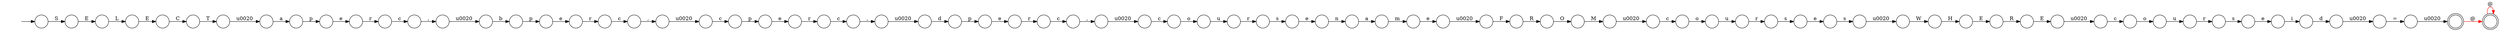 digraph Automaton {
  rankdir = LR;
  0 [shape=circle,label=""];
  0 -> 49 [label="r"]
  1 [shape=circle,label=""];
  1 -> 2 [label="T"]
  2 [shape=circle,label=""];
  2 -> 58 [label="\u0020"]
  3 [shape=circle,label=""];
  3 -> 23 [label="p"]
  4 [shape=circle,label=""];
  4 -> 74 [label="c"]
  5 [shape=circle,label=""];
  5 -> 25 [label="="]
  6 [shape=circle,label=""];
  6 -> 5 [label="\u0020"]
  7 [shape=circle,label=""];
  7 -> 76 [label="r"]
  8 [shape=circle,label=""];
  8 -> 54 [label="o"]
  9 [shape=doublecircle,label=""];
  9 -> 57 [label="@",color=red]
  10 [shape=circle,label=""];
  10 -> 37 [label="u"]
  11 [shape=circle,label=""];
  11 -> 10 [label="o"]
  12 [shape=circle,label=""];
  12 -> 73 [label="e"]
  13 [shape=circle,label=""];
  13 -> 20 [label="u"]
  14 [shape=circle,label=""];
  14 -> 7 [label="e"]
  15 [shape=circle,label=""];
  15 -> 29 [label="r"]
  16 [shape=circle,label=""];
  16 -> 27 [label="E"]
  17 [shape=circle,label=""];
  17 -> 32 [label=","]
  18 [shape=circle,label=""];
  18 -> 75 [label="s"]
  19 [shape=circle,label=""];
  19 -> 66 [label="e"]
  20 [shape=circle,label=""];
  20 -> 18 [label="r"]
  21 [shape=circle,label=""];
  21 -> 6 [label="d"]
  22 [shape=circle,label=""];
  22 -> 71 [label="r"]
  23 [shape=circle,label=""];
  23 -> 15 [label="e"]
  24 [shape=circle,label=""];
  24 -> 36 [label=","]
  25 [shape=circle,label=""];
  25 -> 9 [label="\u0020"]
  26 [shape=circle,label=""];
  26 -> 22 [label="e"]
  27 [shape=circle,label=""];
  27 -> 52 [label="R"]
  28 [shape=circle,label=""];
  28 -> 64 [label="E"]
  29 [shape=circle,label=""];
  29 -> 68 [label="c"]
  30 [shape=circle,label=""];
  30 -> 50 [label="\u0020"]
  31 [shape=circle,label=""];
  31 -> 13 [label="o"]
  32 [shape=circle,label=""];
  32 -> 4 [label="\u0020"]
  33 [shape=circle,label=""];
  33 -> 16 [label="H"]
  34 [shape=circle,label=""];
  34 -> 51 [label="M"]
  35 [shape=circle,label=""];
  35 -> 72 [label="p"]
  36 [shape=circle,label=""];
  36 -> 63 [label="\u0020"]
  37 [shape=circle,label=""];
  37 -> 39 [label="r"]
  38 [shape=circle,label=""];
  38 -> 31 [label="c"]
  39 [shape=circle,label=""];
  39 -> 70 [label="s"]
  40 [shape=circle,label=""];
  40 -> 33 [label="W"]
  41 [shape=circle,label=""];
  41 -> 62 [label="\u0020"]
  42 [shape=circle,label=""];
  42 -> 77 [label="a"]
  43 [shape=circle,label=""];
  43 -> 41 [label=","]
  44 [shape=circle,label=""];
  44 -> 40 [label="\u0020"]
  45 [shape=circle,label=""];
  45 -> 1 [label="C"]
  46 [shape=circle,label=""];
  46 -> 42 [label="n"]
  47 [shape=circle,label=""];
  47 -> 24 [label="c"]
  48 [shape=circle,label=""];
  48 -> 34 [label="O"]
  49 [shape=circle,label=""];
  49 -> 19 [label="s"]
  50 [shape=circle,label=""];
  50 -> 8 [label="c"]
  51 [shape=circle,label=""];
  51 -> 38 [label="\u0020"]
  52 [shape=circle,label=""];
  52 -> 30 [label="E"]
  53 [shape=circle,label=""];
  53 -> 59 [label="F"]
  54 [shape=circle,label=""];
  54 -> 0 [label="u"]
  55 [shape=circle,label=""];
  55 -> 11 [label="c"]
  56 [shape=circle,label=""];
  56 -> 26 [label="p"]
  57 [shape=doublecircle,label=""];
  57 -> 57 [label="@",color=red]
  58 [shape=circle,label=""];
  58 -> 35 [label="a"]
  59 [shape=circle,label=""];
  59 -> 48 [label="R"]
  60 [shape=circle,label=""];
  60 -> 55 [label="\u0020"]
  61 [shape=circle,label=""];
  61 -> 47 [label="r"]
  62 [shape=circle,label=""];
  62 -> 3 [label="d"]
  63 [shape=circle,label=""];
  63 -> 56 [label="b"]
  64 [shape=circle,label=""];
  64 -> 67 [label="L"]
  65 [shape=circle,label=""];
  65 -> 44 [label="s"]
  66 [shape=circle,label=""];
  66 -> 21 [label="i"]
  67 [shape=circle,label=""];
  67 -> 45 [label="E"]
  68 [shape=circle,label=""];
  68 -> 60 [label=","]
  69 [shape=circle,label=""];
  initial [shape=plaintext,label=""];
  initial -> 69
  69 -> 28 [label="S"]
  70 [shape=circle,label=""];
  70 -> 46 [label="e"]
  71 [shape=circle,label=""];
  71 -> 17 [label="c"]
  72 [shape=circle,label=""];
  72 -> 61 [label="e"]
  73 [shape=circle,label=""];
  73 -> 53 [label="\u0020"]
  74 [shape=circle,label=""];
  74 -> 14 [label="p"]
  75 [shape=circle,label=""];
  75 -> 65 [label="e"]
  76 [shape=circle,label=""];
  76 -> 43 [label="c"]
  77 [shape=circle,label=""];
  77 -> 12 [label="m"]
}
